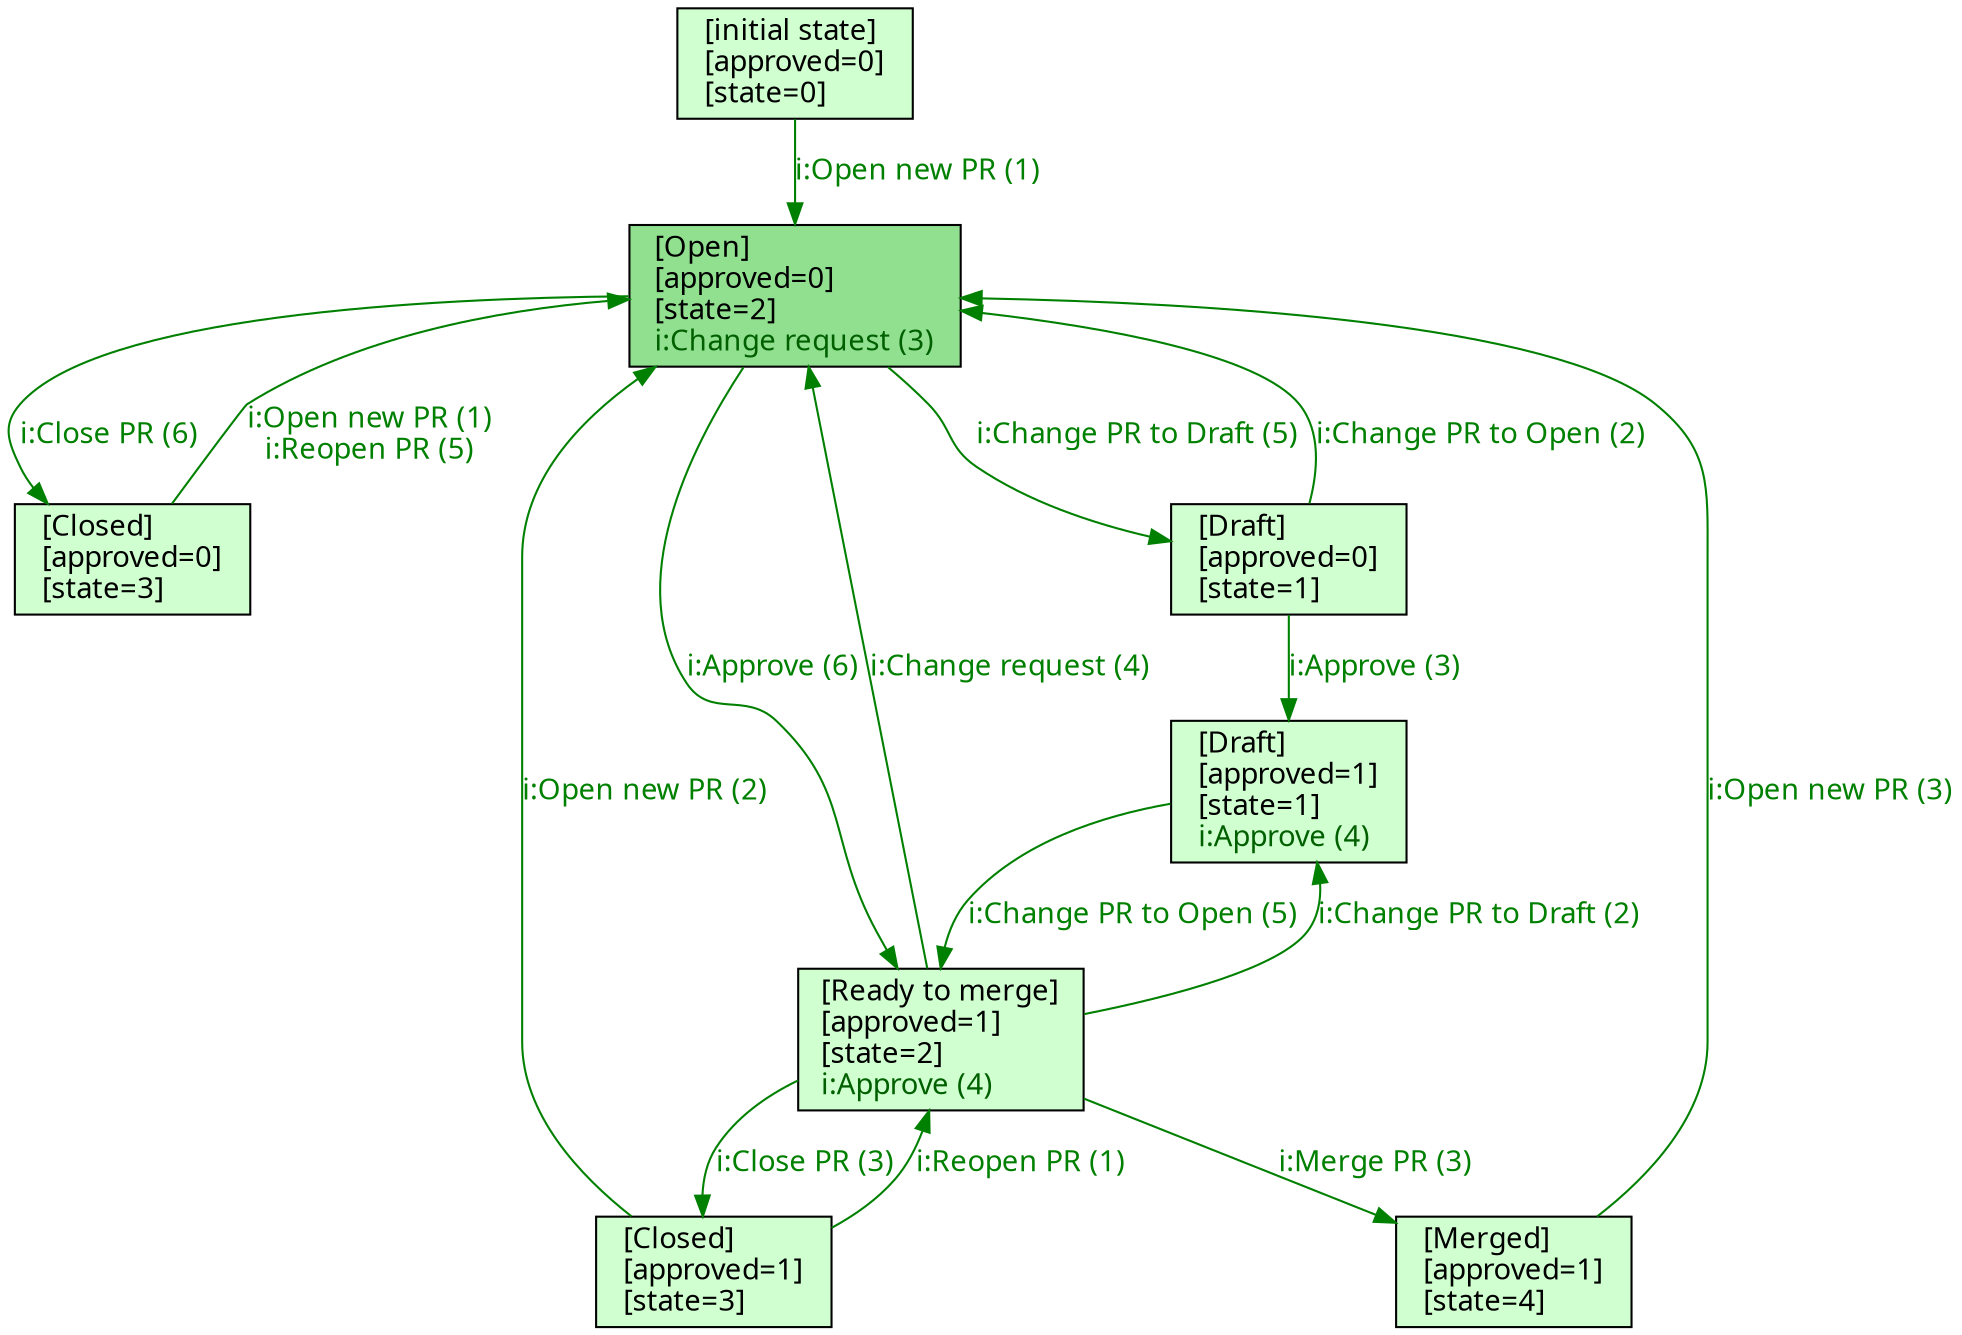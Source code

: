 digraph g {
	graph [bb="0,0,985.7,633"];
	node [fontname="sans-serif",
		label="\N",
		shape=box
	];
	edge [fontname="sans-serif"];
	S0	[fillcolor="#d0ffd0",
		height=0.73611,
		label=<[initial state]<br align="left"/>[approved=0]<br align="left"/>[state=0]<br align="left"/>>,
		style=filled,
		width=1.5694];
	S1	[fillcolor="#90e090",
		height=0.94444,
		label=<[Open]<br align="left"/>[approved=0]<br align="left"/>[state=2]<br align="left"/><font color="#006000">i:Change request (3)</font><br align="left"/>>,
		style=filled,
		width=2.2083];
	S0 -> S1	[color="#008000",
		label=<<font color="#008000">i:Open new PR (1)</font>>,
		lp="459.7,554.5",
		];
	S2	[fillcolor="#d0ffd0",
		height=0.73611,
		label=<[Closed]<br align="left"/>[approved=0]<br align="left"/>[state=3]<br align="left"/>>,
		style=filled,
		width=1.5694];
	S1 -> S2	[color="#008000",
		label=<<font color="#008000">i:Close PR (6)</font>>,
		lp="52.197,428",
		];
	S3	[fillcolor="#d0ffd0",
		height=0.73611,
		label=<[Draft]<br align="left"/>[approved=0]<br align="left"/>[state=1]<br align="left"/>>,
		style=filled,
		width=1.5694];
	S1 -> S3	[color="#008000",
		label=<<font color="#008000">i:Change PR to Draft (5)</font>>,
		lp="570.7,428",
		];
	S4	[fillcolor="#d0ffd0",
		height=0.94444,
		label=<[Ready to merge]<br align="left"/>[approved=1]<br align="left"/>[state=2]<br align="left"/><font color="#006000">i:Approve (4)</font><br align="left"/>>,
		style=filled,
		width=1.9028];
	S1 -> S4	[color="#008000",
		label=<<font color="#008000">i:Approve (6)</font>>,
		lp="386.2,316.5",
		];
	S2 -> S1	[color="#008000",
		label=<<font color="#008000">i:Open new PR (1)</font><br align="left"/><font color="#008000">i:Reopen PR (5)</font>>,
		lp="184.7,428",
		];
	S3 -> S1	[color="#008000",
		label=<<font color="#008000">i:Change PR to Open (2)</font>>,
		lp="745.2,428",
		];
	S5	[fillcolor="#d0ffd0",
		height=0.94444,
		label=<[Draft]<br align="left"/>[approved=1]<br align="left"/>[state=1]<br align="left"/><font color="#006000">i:Approve (4)</font><br align="left"/>>,
		style=filled,
		width=1.5694];
	S3 -> S5	[color="#008000",
		label=<<font color="#008000">i:Approve (3)</font>>,
		lp="693.2,316.5",
		];
	S4 -> S1	[color="#008000",
		label=<<font color="#008000">i:Change request (4)</font>>,
		lp="506.2,316.5",
		];
	S4 -> S5	[color="#008000",
		label=<<font color="#008000">i:Change PR to Draft (2)</font>>,
		lp="744.7,197.5",
		];
	S6	[fillcolor="#d0ffd0",
		height=0.73611,
		label=<[Merged]<br align="left"/>[approved=1]<br align="left"/>[state=4]<br align="left"/>>,
		style=filled,
		width=1.5694];
	S4 -> S6	[color="#008000",
		label=<<font color="#008000">i:Merge PR (3)</font>>,
		lp="691.7,78.5",
		];
	S7	[fillcolor="#d0ffd0",
		height=0.73611,
		label=<[Closed]<br align="left"/>[approved=1]<br align="left"/>[state=3]<br align="left"/>>,
		style=filled,
		width=1.5694];
	S4 -> S7	[color="#008000",
		label=<<font color="#008000">i:Close PR (3)</font>>,
		lp="402.2,78.5",
		];
	S5 -> S4	[color="#008000",
		label=<<font color="#008000">i:Change PR to Open (5)</font>>,
		lp="568.2,197.5",
		];
	S6 -> S1	[color="#008000",
		label=<<font color="#008000">i:Open new PR (3)</font>>,
		lp="922.7,257",
		];
	S7 -> S1	[color="#008000",
		label=<<font color="#008000">i:Open new PR (2)</font>>,
		lp="324.7,257",
		];
	S7 -> S4	[color="#008000",
		label=<<font color="#008000">i:Reopen PR (1)</font>>,
		lp="512.2,78.5",
		];
}
